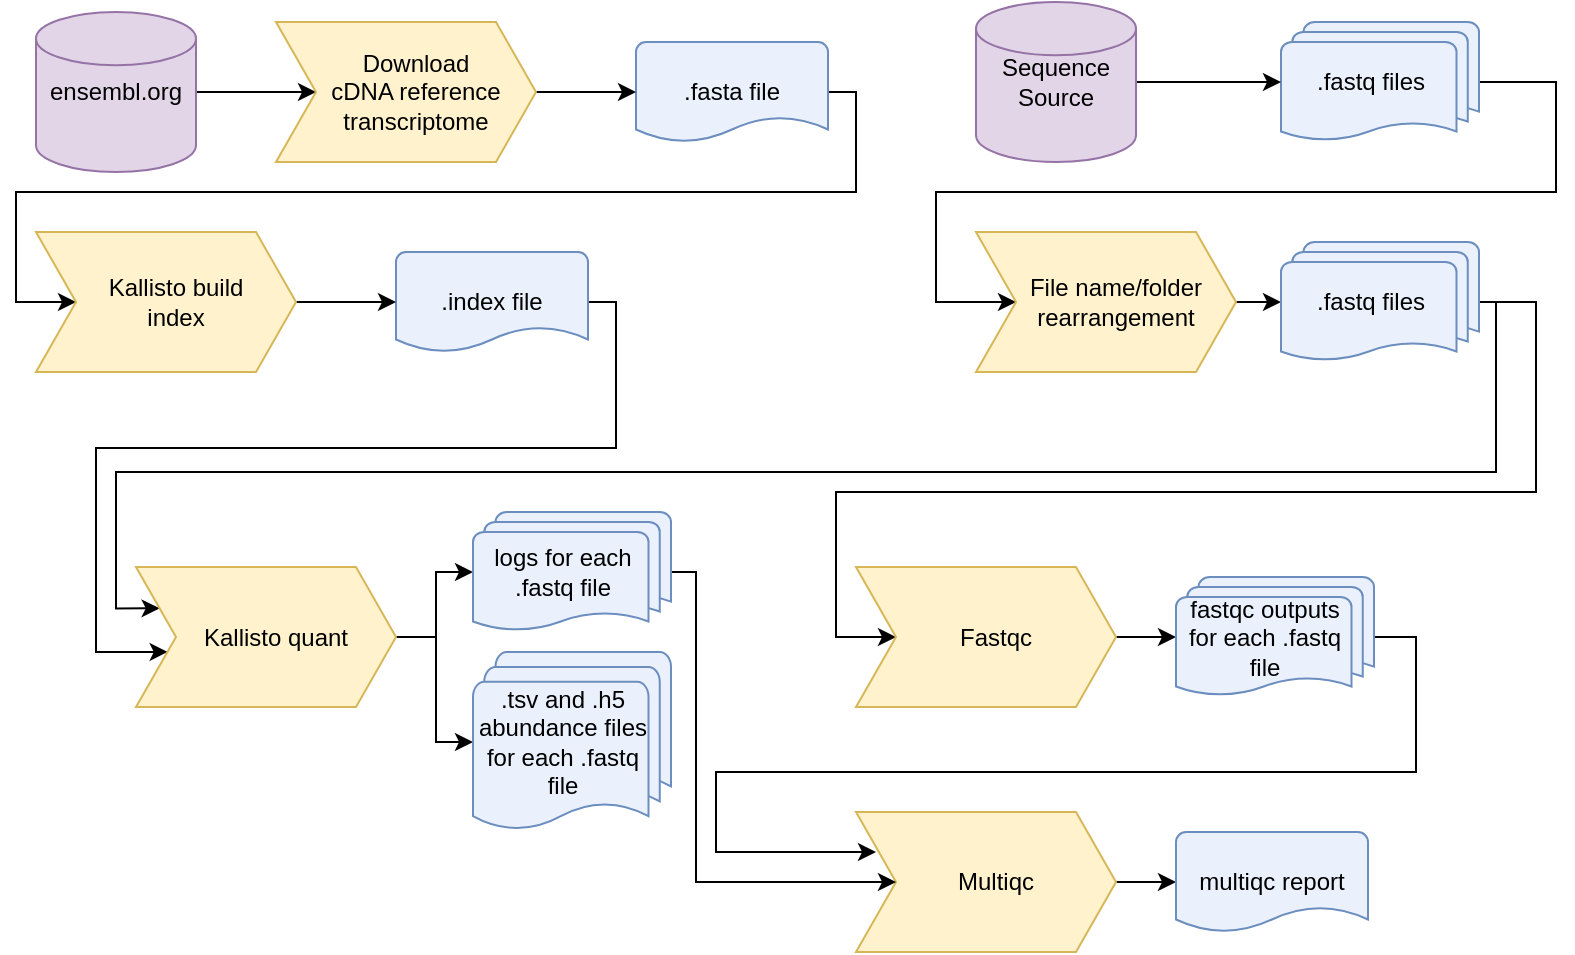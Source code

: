<mxfile version="16.4.0" type="device"><diagram id="Koe2RaAgskMhwWTN3aGH" name="Page-1"><mxGraphModel dx="1422" dy="834" grid="1" gridSize="10" guides="1" tooltips="1" connect="1" arrows="1" fold="1" page="1" pageScale="1" pageWidth="850" pageHeight="1100" math="0" shadow="0"><root><mxCell id="0"/><mxCell id="1" parent="0"/><mxCell id="ioAjOe20u1MR3JPhbdaP-30" style="edgeStyle=orthogonalEdgeStyle;rounded=0;orthogonalLoop=1;jettySize=auto;html=1;fontFamily=Helvetica;fontSize=12;fontColor=default;strokeWidth=1;" parent="1" source="ioAjOe20u1MR3JPhbdaP-1" target="ioAjOe20u1MR3JPhbdaP-29" edge="1"><mxGeometry relative="1" as="geometry"><Array as="points"><mxPoint x="780" y="75"/><mxPoint x="780" y="130"/><mxPoint x="470" y="130"/><mxPoint x="470" y="185"/></Array></mxGeometry></mxCell><mxCell id="ioAjOe20u1MR3JPhbdaP-1" value=".fastq files" style="strokeWidth=1;html=1;shape=mxgraph.flowchart.multi-document;whiteSpace=wrap;shadow=0;fillColor=#EAF1FC;strokeColor=#6c8ebf;spacingRight=10;" parent="1" vertex="1"><mxGeometry x="642.5" y="45" width="99" height="60" as="geometry"/></mxCell><mxCell id="ioAjOe20u1MR3JPhbdaP-23" style="edgeStyle=orthogonalEdgeStyle;rounded=0;orthogonalLoop=1;jettySize=auto;html=1;entryX=0;entryY=0.5;entryDx=0;entryDy=0;fontFamily=Helvetica;fontSize=12;fontColor=default;strokeWidth=1;" parent="1" source="ioAjOe20u1MR3JPhbdaP-2" target="ioAjOe20u1MR3JPhbdaP-22" edge="1"><mxGeometry relative="1" as="geometry"><Array as="points"><mxPoint x="430" y="80"/><mxPoint x="430" y="130"/><mxPoint x="10" y="130"/><mxPoint x="10" y="185"/></Array></mxGeometry></mxCell><mxCell id="ioAjOe20u1MR3JPhbdaP-2" value=".fasta file" style="strokeWidth=1;html=1;shape=mxgraph.flowchart.document2;whiteSpace=wrap;size=0.25;fillColor=#EAF1FC;strokeColor=#6c8ebf;shadow=0;spacingRight=0;" parent="1" vertex="1"><mxGeometry x="320" y="55" width="96" height="50" as="geometry"/></mxCell><mxCell id="ioAjOe20u1MR3JPhbdaP-48" style="edgeStyle=orthogonalEdgeStyle;rounded=0;orthogonalLoop=1;jettySize=auto;html=1;entryX=0.122;entryY=0.607;entryDx=0;entryDy=0;entryPerimeter=0;fontFamily=Helvetica;fontSize=12;fontColor=default;strokeWidth=1;exitX=1;exitY=0.5;exitDx=0;exitDy=0;exitPerimeter=0;" parent="1" source="ioAjOe20u1MR3JPhbdaP-3" target="ioAjOe20u1MR3JPhbdaP-39" edge="1"><mxGeometry relative="1" as="geometry"><mxPoint x="36" y="222.5" as="sourcePoint"/><Array as="points"><mxPoint x="310" y="185"/><mxPoint x="310" y="258"/><mxPoint x="50" y="258"/><mxPoint x="50" y="360"/></Array></mxGeometry></mxCell><mxCell id="ioAjOe20u1MR3JPhbdaP-3" value=".index file" style="strokeWidth=1;html=1;shape=mxgraph.flowchart.document2;whiteSpace=wrap;size=0.25;fillColor=#EAF1FC;strokeColor=#6c8ebf;shadow=0;spacingRight=0;" parent="1" vertex="1"><mxGeometry x="200" y="160" width="96" height="50" as="geometry"/></mxCell><mxCell id="ioAjOe20u1MR3JPhbdaP-19" style="edgeStyle=orthogonalEdgeStyle;rounded=0;orthogonalLoop=1;jettySize=auto;html=1;entryX=0;entryY=0.5;entryDx=0;entryDy=0;fontFamily=Helvetica;fontSize=12;fontColor=default;strokeWidth=1;" parent="1" source="ioAjOe20u1MR3JPhbdaP-10" target="ioAjOe20u1MR3JPhbdaP-15" edge="1"><mxGeometry relative="1" as="geometry"><mxPoint x="150" y="80" as="targetPoint"/></mxGeometry></mxCell><mxCell id="ioAjOe20u1MR3JPhbdaP-10" value="ensembl.org" style="strokeWidth=1;html=1;shape=mxgraph.flowchart.database;whiteSpace=wrap;fillColor=#e1d5e7;strokeColor=#9673a6;" parent="1" vertex="1"><mxGeometry x="20" y="40" width="80" height="80" as="geometry"/></mxCell><mxCell id="ioAjOe20u1MR3JPhbdaP-20" style="edgeStyle=orthogonalEdgeStyle;rounded=0;orthogonalLoop=1;jettySize=auto;html=1;entryX=0;entryY=0.5;entryDx=0;entryDy=0;entryPerimeter=0;fontFamily=Helvetica;fontSize=12;fontColor=default;strokeWidth=1;" parent="1" source="ioAjOe20u1MR3JPhbdaP-15" target="ioAjOe20u1MR3JPhbdaP-2" edge="1"><mxGeometry relative="1" as="geometry"><Array as="points"><mxPoint x="300" y="80"/><mxPoint x="300" y="80"/></Array></mxGeometry></mxCell><mxCell id="ioAjOe20u1MR3JPhbdaP-15" value="Download cDNA reference transcriptome" style="shape=step;perimeter=stepPerimeter;whiteSpace=wrap;html=1;fixedSize=1;spacingLeft=25;spacingRight=15;align=center;strokeWidth=1;fillColor=#fff2cc;strokeColor=#d6b656;" parent="1" vertex="1"><mxGeometry x="140" y="45" width="130" height="70" as="geometry"/></mxCell><mxCell id="ioAjOe20u1MR3JPhbdaP-24" style="edgeStyle=orthogonalEdgeStyle;rounded=0;orthogonalLoop=1;jettySize=auto;html=1;entryX=0;entryY=0.5;entryDx=0;entryDy=0;entryPerimeter=0;fontFamily=Helvetica;fontSize=12;fontColor=default;strokeWidth=1;" parent="1" source="ioAjOe20u1MR3JPhbdaP-22" target="ioAjOe20u1MR3JPhbdaP-3" edge="1"><mxGeometry relative="1" as="geometry"/></mxCell><mxCell id="ioAjOe20u1MR3JPhbdaP-22" value="Kallisto build index" style="shape=step;perimeter=stepPerimeter;whiteSpace=wrap;html=1;fixedSize=1;spacingLeft=25;spacingRight=15;align=center;strokeWidth=1;fillColor=#fff2cc;strokeColor=#d6b656;" parent="1" vertex="1"><mxGeometry x="20" y="150" width="130" height="70" as="geometry"/></mxCell><mxCell id="ioAjOe20u1MR3JPhbdaP-27" style="edgeStyle=orthogonalEdgeStyle;rounded=0;orthogonalLoop=1;jettySize=auto;html=1;entryX=0;entryY=0.5;entryDx=0;entryDy=0;entryPerimeter=0;fontFamily=Helvetica;fontSize=12;fontColor=default;strokeWidth=1;" parent="1" source="ioAjOe20u1MR3JPhbdaP-26" target="ioAjOe20u1MR3JPhbdaP-1" edge="1"><mxGeometry relative="1" as="geometry"><mxPoint x="621" y="75" as="targetPoint"/></mxGeometry></mxCell><mxCell id="ioAjOe20u1MR3JPhbdaP-26" value="Sequence Source" style="strokeWidth=1;html=1;shape=mxgraph.flowchart.database;whiteSpace=wrap;fillColor=#e1d5e7;strokeColor=#9673a6;" parent="1" vertex="1"><mxGeometry x="490" y="35" width="80" height="80" as="geometry"/></mxCell><mxCell id="ioAjOe20u1MR3JPhbdaP-32" style="edgeStyle=orthogonalEdgeStyle;rounded=0;orthogonalLoop=1;jettySize=auto;html=1;entryX=0;entryY=0.5;entryDx=0;entryDy=0;entryPerimeter=0;fontFamily=Helvetica;fontSize=12;fontColor=default;strokeWidth=1;" parent="1" source="ioAjOe20u1MR3JPhbdaP-29" target="ioAjOe20u1MR3JPhbdaP-31" edge="1"><mxGeometry relative="1" as="geometry"/></mxCell><mxCell id="ioAjOe20u1MR3JPhbdaP-29" value="File name/folder rearrangement" style="shape=step;perimeter=stepPerimeter;whiteSpace=wrap;html=1;fixedSize=1;spacingLeft=25;spacingRight=15;align=center;strokeWidth=1;fillColor=#fff2cc;strokeColor=#d6b656;" parent="1" vertex="1"><mxGeometry x="490" y="150" width="130" height="70" as="geometry"/></mxCell><mxCell id="ioAjOe20u1MR3JPhbdaP-42" style="edgeStyle=orthogonalEdgeStyle;rounded=0;orthogonalLoop=1;jettySize=auto;html=1;entryX=0;entryY=0.5;entryDx=0;entryDy=0;fontFamily=Helvetica;fontSize=12;fontColor=default;strokeWidth=1;" parent="1" source="ioAjOe20u1MR3JPhbdaP-31" target="ioAjOe20u1MR3JPhbdaP-33" edge="1"><mxGeometry relative="1" as="geometry"><Array as="points"><mxPoint x="770" y="185"/><mxPoint x="770" y="280"/><mxPoint x="420" y="280"/><mxPoint x="420" y="353"/></Array></mxGeometry></mxCell><mxCell id="ioAjOe20u1MR3JPhbdaP-70" style="edgeStyle=orthogonalEdgeStyle;rounded=0;orthogonalLoop=1;jettySize=auto;html=1;entryX=0;entryY=0.25;entryDx=0;entryDy=0;fontFamily=Helvetica;fontSize=12;fontColor=default;strokeWidth=1;" parent="1" source="ioAjOe20u1MR3JPhbdaP-31" target="ioAjOe20u1MR3JPhbdaP-39" edge="1"><mxGeometry relative="1" as="geometry"><Array as="points"><mxPoint x="750" y="185"/><mxPoint x="750" y="270"/><mxPoint x="60" y="270"/><mxPoint x="60" y="338"/></Array></mxGeometry></mxCell><mxCell id="ioAjOe20u1MR3JPhbdaP-31" value=".fastq files" style="strokeWidth=1;html=1;shape=mxgraph.flowchart.multi-document;whiteSpace=wrap;shadow=0;fillColor=#EAF1FC;strokeColor=#6c8ebf;spacingRight=10;" parent="1" vertex="1"><mxGeometry x="642.5" y="155" width="99" height="60" as="geometry"/></mxCell><mxCell id="ioAjOe20u1MR3JPhbdaP-61" style="edgeStyle=orthogonalEdgeStyle;rounded=0;orthogonalLoop=1;jettySize=auto;html=1;entryX=0;entryY=0.5;entryDx=0;entryDy=0;entryPerimeter=0;fontFamily=Helvetica;fontSize=12;fontColor=default;strokeWidth=1;" parent="1" source="ioAjOe20u1MR3JPhbdaP-33" target="ioAjOe20u1MR3JPhbdaP-35" edge="1"><mxGeometry relative="1" as="geometry"/></mxCell><mxCell id="ioAjOe20u1MR3JPhbdaP-33" value="Fastqc" style="shape=step;perimeter=stepPerimeter;whiteSpace=wrap;html=1;fixedSize=1;spacingLeft=25;spacingRight=15;align=center;strokeWidth=1;fillColor=#fff2cc;strokeColor=#d6b656;" parent="1" vertex="1"><mxGeometry x="430" y="317.5" width="130" height="70" as="geometry"/></mxCell><mxCell id="ioAjOe20u1MR3JPhbdaP-65" style="edgeStyle=orthogonalEdgeStyle;rounded=0;orthogonalLoop=1;jettySize=auto;html=1;fontFamily=Helvetica;fontSize=12;fontColor=default;strokeWidth=1;" parent="1" source="ioAjOe20u1MR3JPhbdaP-35" edge="1"><mxGeometry relative="1" as="geometry"><mxPoint x="440" y="460" as="targetPoint"/><Array as="points"><mxPoint x="710" y="353"/><mxPoint x="710" y="420"/><mxPoint x="360" y="420"/><mxPoint x="360" y="460"/></Array></mxGeometry></mxCell><mxCell id="ioAjOe20u1MR3JPhbdaP-35" value="fastqc outputs for each .fastq file" style="strokeWidth=1;html=1;shape=mxgraph.flowchart.multi-document;whiteSpace=wrap;shadow=0;fillColor=#EAF1FC;strokeColor=#6c8ebf;spacingRight=10;" parent="1" vertex="1"><mxGeometry x="590" y="322.5" width="99" height="60" as="geometry"/></mxCell><mxCell id="ioAjOe20u1MR3JPhbdaP-52" style="edgeStyle=orthogonalEdgeStyle;rounded=0;orthogonalLoop=1;jettySize=auto;html=1;entryX=0;entryY=0.5;entryDx=0;entryDy=0;entryPerimeter=0;fontFamily=Helvetica;fontSize=12;fontColor=default;strokeWidth=1;" parent="1" source="ioAjOe20u1MR3JPhbdaP-39" target="ioAjOe20u1MR3JPhbdaP-51" edge="1"><mxGeometry relative="1" as="geometry"/></mxCell><mxCell id="ioAjOe20u1MR3JPhbdaP-60" style="edgeStyle=orthogonalEdgeStyle;rounded=0;orthogonalLoop=1;jettySize=auto;html=1;entryX=0;entryY=0.5;entryDx=0;entryDy=0;entryPerimeter=0;fontFamily=Helvetica;fontSize=12;fontColor=default;strokeWidth=1;" parent="1" source="ioAjOe20u1MR3JPhbdaP-39" target="ioAjOe20u1MR3JPhbdaP-59" edge="1"><mxGeometry relative="1" as="geometry"/></mxCell><mxCell id="ioAjOe20u1MR3JPhbdaP-39" value="Kallisto quant" style="shape=step;perimeter=stepPerimeter;whiteSpace=wrap;html=1;fixedSize=1;spacingLeft=25;spacingRight=15;align=center;strokeWidth=1;fillColor=#fff2cc;strokeColor=#d6b656;" parent="1" vertex="1"><mxGeometry x="70" y="317.5" width="130" height="70" as="geometry"/></mxCell><mxCell id="ioAjOe20u1MR3JPhbdaP-51" value=".tsv and .h5 abundance files for each .fastq file" style="strokeWidth=1;html=1;shape=mxgraph.flowchart.multi-document;whiteSpace=wrap;shadow=0;fillColor=#EAF1FC;strokeColor=#6c8ebf;spacingRight=10;" parent="1" vertex="1"><mxGeometry x="238.5" y="360" width="99" height="90" as="geometry"/></mxCell><mxCell id="ioAjOe20u1MR3JPhbdaP-66" style="edgeStyle=orthogonalEdgeStyle;rounded=0;orthogonalLoop=1;jettySize=auto;html=1;fontFamily=Helvetica;fontSize=12;fontColor=default;strokeWidth=1;entryX=0;entryY=0.5;entryDx=0;entryDy=0;entryPerimeter=0;" parent="1" source="ioAjOe20u1MR3JPhbdaP-53" target="ioAjOe20u1MR3JPhbdaP-69" edge="1"><mxGeometry relative="1" as="geometry"><mxPoint x="620" y="475" as="targetPoint"/></mxGeometry></mxCell><mxCell id="ioAjOe20u1MR3JPhbdaP-53" value="Multiqc" style="shape=step;perimeter=stepPerimeter;whiteSpace=wrap;html=1;fixedSize=1;spacingLeft=25;spacingRight=15;align=center;strokeWidth=1;fillColor=#fff2cc;strokeColor=#d6b656;" parent="1" vertex="1"><mxGeometry x="430" y="440" width="130" height="70" as="geometry"/></mxCell><mxCell id="ioAjOe20u1MR3JPhbdaP-62" style="edgeStyle=orthogonalEdgeStyle;rounded=0;orthogonalLoop=1;jettySize=auto;html=1;entryX=0;entryY=0.5;entryDx=0;entryDy=0;fontFamily=Helvetica;fontSize=12;fontColor=default;strokeWidth=1;" parent="1" source="ioAjOe20u1MR3JPhbdaP-59" target="ioAjOe20u1MR3JPhbdaP-53" edge="1"><mxGeometry relative="1" as="geometry"><Array as="points"><mxPoint x="350" y="320"/><mxPoint x="350" y="475"/></Array></mxGeometry></mxCell><mxCell id="ioAjOe20u1MR3JPhbdaP-59" value="logs for each .fastq file" style="strokeWidth=1;html=1;shape=mxgraph.flowchart.multi-document;whiteSpace=wrap;shadow=0;fillColor=#EAF1FC;strokeColor=#6c8ebf;spacingRight=10;" parent="1" vertex="1"><mxGeometry x="238.5" y="290" width="99" height="60" as="geometry"/></mxCell><mxCell id="ioAjOe20u1MR3JPhbdaP-69" value="multiqc report" style="strokeWidth=1;html=1;shape=mxgraph.flowchart.document2;whiteSpace=wrap;size=0.25;fillColor=#EAF1FC;strokeColor=#6c8ebf;shadow=0;spacingRight=0;" parent="1" vertex="1"><mxGeometry x="590" y="450" width="96" height="50" as="geometry"/></mxCell></root></mxGraphModel></diagram></mxfile>